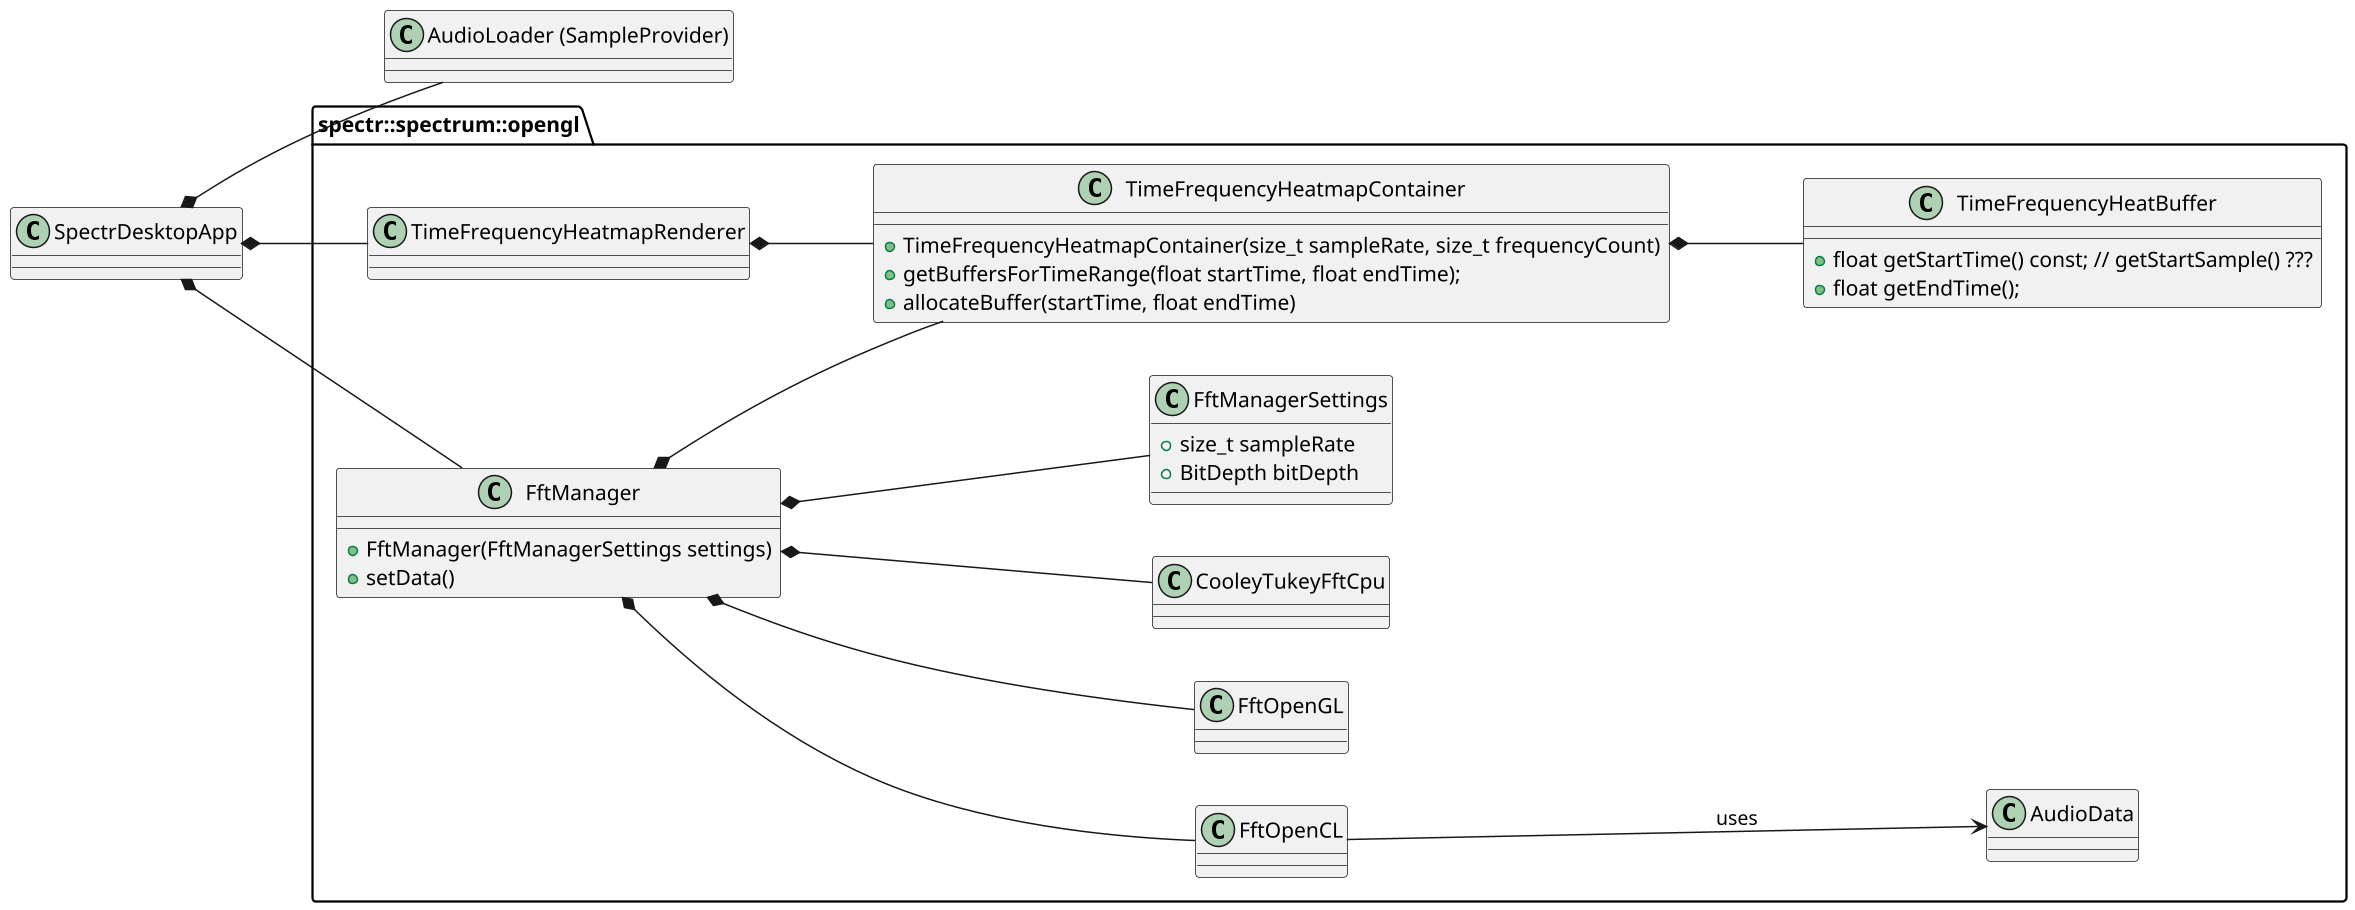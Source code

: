 @startuml Class diagram for time-frequency heatmap creation

scale 1.5
left to right direction

class SpectrDesktopApp {

}

package spectr::spectrum::opengl {

class TimeFrequencyHeatmapRenderer {
    
}

class FftManagerSettings {
    + size_t sampleRate
    + BitDepth bitDepth
}

class FftManager {
    + FftManager(FftManagerSettings settings)
    + setData()
}

' std::vector<std::shared_ptr<TimeFrequencyHeatBuffer>>

class TimeFrequencyHeatmapContainer {
    + TimeFrequencyHeatmapContainer(size_t sampleRate, size_t frequencyCount)
    + getBuffersForTimeRange(float startTime, float endTime);
    + allocateBuffer(startTime, float endTime)
}

class TimeFrequencyHeatBuffer {
    + float getStartTime() const; // getStartSample() ???
    + float getEndTime();
}

class FftOpenCL {

}

class AudioData {

}

FftManager *-- FftManagerSettings
FftManager *-- FftOpenCL
FftManager *-- FftOpenGL
FftManager *-- CooleyTukeyFftCpu
FftManager *-- TimeFrequencyHeatmapContainer

' FftManager --> AudioData : uses
FftOpenCL --> AudioData : uses

TimeFrequencyHeatmapRenderer *-- TimeFrequencyHeatmapContainer
TimeFrequencyHeatmapContainer *-- TimeFrequencyHeatBuffer

}

SpectrDesktopApp *-- FftManager
SpectrDesktopApp *-- TimeFrequencyHeatmapRenderer
SpectrDesktopApp *-- "AudioLoader (SampleProvider)"

@enduml

